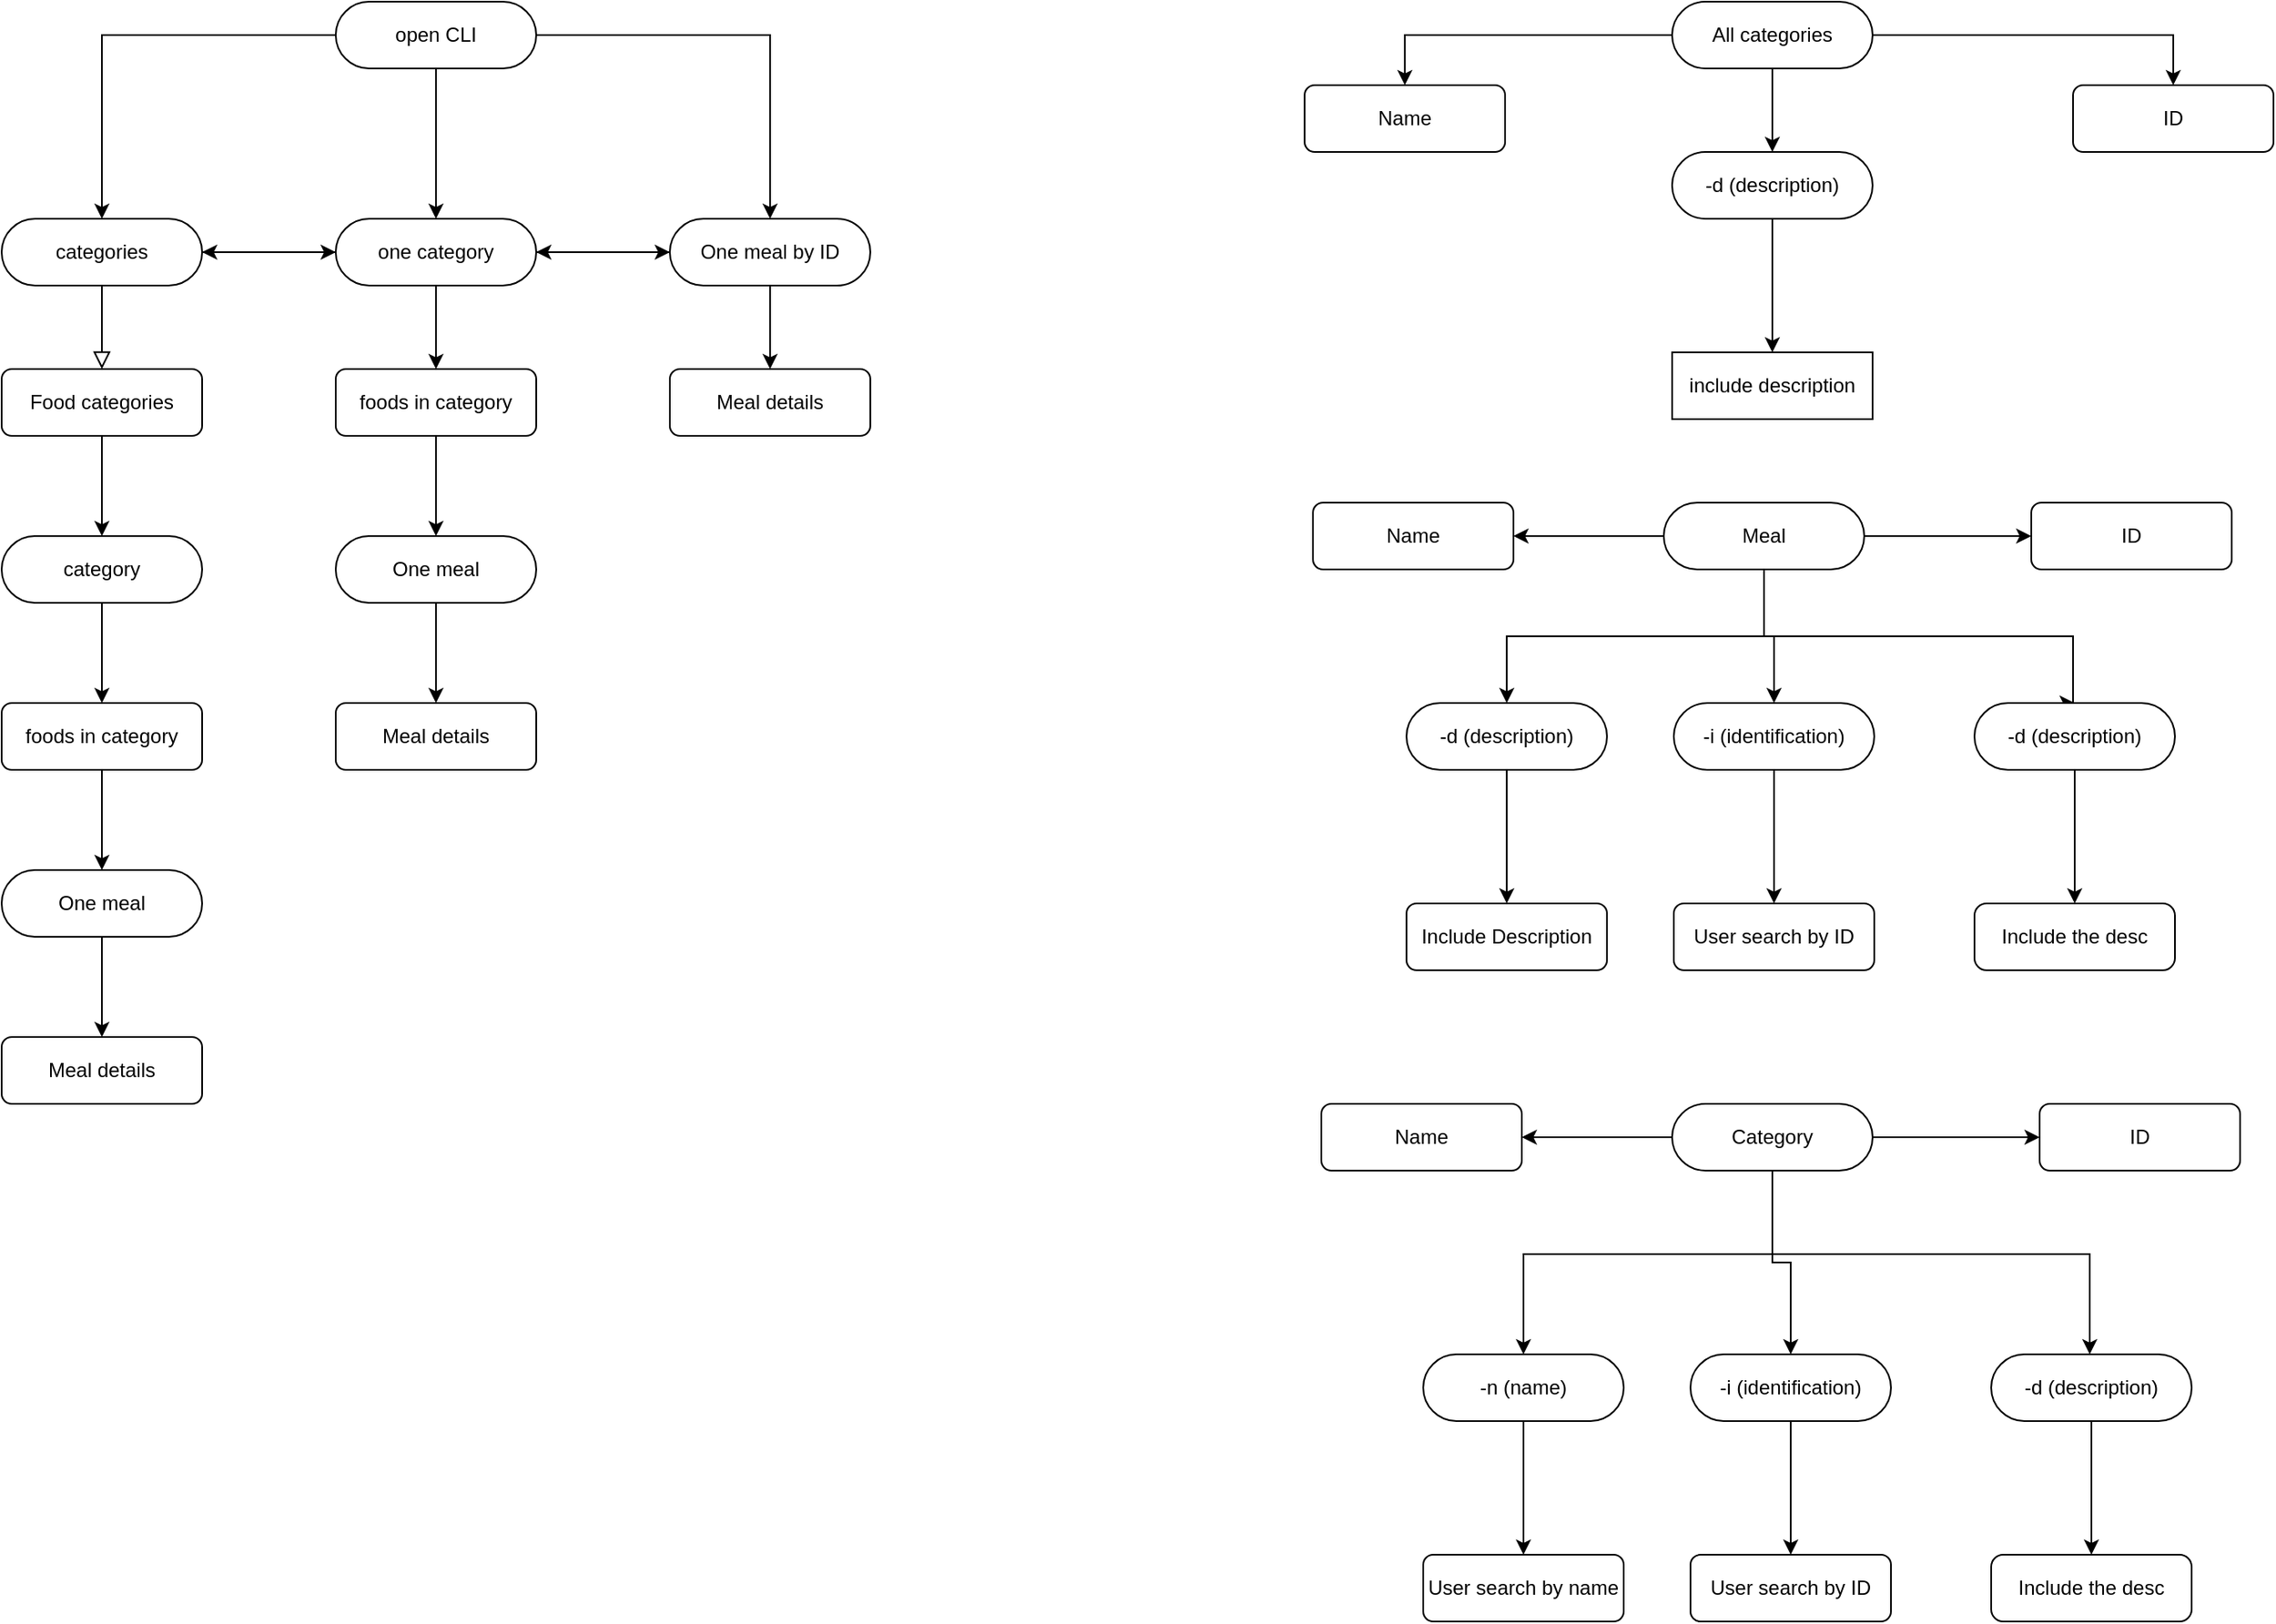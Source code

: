 <mxfile version="12.8.8" type="device"><diagram id="C5RBs43oDa-KdzZeNtuy" name="Page-1"><mxGraphModel dx="1650" dy="1027" grid="1" gridSize="10" guides="1" tooltips="1" connect="1" arrows="1" fold="1" page="1" pageScale="1" pageWidth="827" pageHeight="1169" math="0" shadow="0"><root><mxCell id="WIyWlLk6GJQsqaUBKTNV-0"/><mxCell id="WIyWlLk6GJQsqaUBKTNV-1" parent="WIyWlLk6GJQsqaUBKTNV-0"/><mxCell id="WIyWlLk6GJQsqaUBKTNV-2" value="" style="rounded=0;html=1;jettySize=auto;orthogonalLoop=1;fontSize=11;endArrow=block;endFill=0;endSize=8;strokeWidth=1;shadow=0;labelBackgroundColor=none;edgeStyle=orthogonalEdgeStyle;" parent="WIyWlLk6GJQsqaUBKTNV-1" source="WIyWlLk6GJQsqaUBKTNV-3" edge="1"><mxGeometry relative="1" as="geometry"><mxPoint x="220" y="260" as="targetPoint"/></mxGeometry></mxCell><mxCell id="izm1phtOsVyz-GxoChPe-9" value="" style="edgeStyle=orthogonalEdgeStyle;rounded=0;orthogonalLoop=1;jettySize=auto;html=1;" edge="1" parent="WIyWlLk6GJQsqaUBKTNV-1" source="WIyWlLk6GJQsqaUBKTNV-3" target="izm1phtOsVyz-GxoChPe-8"><mxGeometry relative="1" as="geometry"/></mxCell><mxCell id="WIyWlLk6GJQsqaUBKTNV-3" value="categories" style="rounded=1;whiteSpace=wrap;html=1;fontSize=12;glass=0;strokeWidth=1;shadow=0;arcSize=50;" parent="WIyWlLk6GJQsqaUBKTNV-1" vertex="1"><mxGeometry x="160" y="170" width="120" height="40" as="geometry"/></mxCell><mxCell id="izm1phtOsVyz-GxoChPe-15" style="edgeStyle=orthogonalEdgeStyle;rounded=0;orthogonalLoop=1;jettySize=auto;html=1;" edge="1" parent="WIyWlLk6GJQsqaUBKTNV-1" source="izm1phtOsVyz-GxoChPe-8" target="izm1phtOsVyz-GxoChPe-10"><mxGeometry relative="1" as="geometry"/></mxCell><mxCell id="izm1phtOsVyz-GxoChPe-21" style="edgeStyle=orthogonalEdgeStyle;rounded=0;orthogonalLoop=1;jettySize=auto;html=1;entryX=0;entryY=0.5;entryDx=0;entryDy=0;" edge="1" parent="WIyWlLk6GJQsqaUBKTNV-1" source="izm1phtOsVyz-GxoChPe-8" target="izm1phtOsVyz-GxoChPe-13"><mxGeometry relative="1" as="geometry"/></mxCell><mxCell id="izm1phtOsVyz-GxoChPe-23" style="edgeStyle=orthogonalEdgeStyle;rounded=0;orthogonalLoop=1;jettySize=auto;html=1;" edge="1" parent="WIyWlLk6GJQsqaUBKTNV-1" source="izm1phtOsVyz-GxoChPe-8" target="WIyWlLk6GJQsqaUBKTNV-3"><mxGeometry relative="1" as="geometry"/></mxCell><mxCell id="izm1phtOsVyz-GxoChPe-8" value="one category" style="rounded=1;whiteSpace=wrap;html=1;fontSize=12;glass=0;strokeWidth=1;shadow=0;arcSize=50;" vertex="1" parent="WIyWlLk6GJQsqaUBKTNV-1"><mxGeometry x="360" y="170" width="120" height="40" as="geometry"/></mxCell><mxCell id="izm1phtOsVyz-GxoChPe-1" style="edgeStyle=orthogonalEdgeStyle;rounded=0;orthogonalLoop=1;jettySize=auto;html=1;" edge="1" parent="WIyWlLk6GJQsqaUBKTNV-1" source="WIyWlLk6GJQsqaUBKTNV-11" target="izm1phtOsVyz-GxoChPe-0"><mxGeometry relative="1" as="geometry"/></mxCell><mxCell id="WIyWlLk6GJQsqaUBKTNV-11" value="Food categories" style="rounded=1;whiteSpace=wrap;html=1;fontSize=12;glass=0;strokeWidth=1;shadow=0;" parent="WIyWlLk6GJQsqaUBKTNV-1" vertex="1"><mxGeometry x="160" y="260" width="120" height="40" as="geometry"/></mxCell><mxCell id="izm1phtOsVyz-GxoChPe-3" style="edgeStyle=orthogonalEdgeStyle;rounded=0;orthogonalLoop=1;jettySize=auto;html=1;entryX=0.5;entryY=0;entryDx=0;entryDy=0;" edge="1" parent="WIyWlLk6GJQsqaUBKTNV-1" source="izm1phtOsVyz-GxoChPe-0" target="izm1phtOsVyz-GxoChPe-2"><mxGeometry relative="1" as="geometry"/></mxCell><mxCell id="izm1phtOsVyz-GxoChPe-0" value="category" style="rounded=1;whiteSpace=wrap;html=1;fontSize=12;glass=0;strokeWidth=1;shadow=0;arcSize=50;" vertex="1" parent="WIyWlLk6GJQsqaUBKTNV-1"><mxGeometry x="160" y="360" width="120" height="40" as="geometry"/></mxCell><mxCell id="izm1phtOsVyz-GxoChPe-6" style="edgeStyle=orthogonalEdgeStyle;rounded=0;orthogonalLoop=1;jettySize=auto;html=1;entryX=0.5;entryY=0;entryDx=0;entryDy=0;" edge="1" parent="WIyWlLk6GJQsqaUBKTNV-1" source="izm1phtOsVyz-GxoChPe-2" target="izm1phtOsVyz-GxoChPe-4"><mxGeometry relative="1" as="geometry"/></mxCell><mxCell id="izm1phtOsVyz-GxoChPe-2" value="foods in category" style="rounded=1;whiteSpace=wrap;html=1;fontSize=12;glass=0;strokeWidth=1;shadow=0;" vertex="1" parent="WIyWlLk6GJQsqaUBKTNV-1"><mxGeometry x="160" y="460" width="120" height="40" as="geometry"/></mxCell><mxCell id="izm1phtOsVyz-GxoChPe-7" style="edgeStyle=orthogonalEdgeStyle;rounded=0;orthogonalLoop=1;jettySize=auto;html=1;" edge="1" parent="WIyWlLk6GJQsqaUBKTNV-1" source="izm1phtOsVyz-GxoChPe-4" target="izm1phtOsVyz-GxoChPe-5"><mxGeometry relative="1" as="geometry"/></mxCell><mxCell id="izm1phtOsVyz-GxoChPe-4" value="One meal" style="rounded=1;whiteSpace=wrap;html=1;fontSize=12;glass=0;strokeWidth=1;shadow=0;arcSize=50;" vertex="1" parent="WIyWlLk6GJQsqaUBKTNV-1"><mxGeometry x="160" y="560" width="120" height="40" as="geometry"/></mxCell><mxCell id="izm1phtOsVyz-GxoChPe-5" value="Meal details" style="rounded=1;whiteSpace=wrap;html=1;fontSize=12;glass=0;strokeWidth=1;shadow=0;" vertex="1" parent="WIyWlLk6GJQsqaUBKTNV-1"><mxGeometry x="160" y="660" width="120" height="40" as="geometry"/></mxCell><mxCell id="izm1phtOsVyz-GxoChPe-17" style="edgeStyle=orthogonalEdgeStyle;rounded=0;orthogonalLoop=1;jettySize=auto;html=1;" edge="1" parent="WIyWlLk6GJQsqaUBKTNV-1" source="izm1phtOsVyz-GxoChPe-10" target="izm1phtOsVyz-GxoChPe-11"><mxGeometry relative="1" as="geometry"/></mxCell><mxCell id="izm1phtOsVyz-GxoChPe-10" value="foods in category" style="rounded=1;whiteSpace=wrap;html=1;fontSize=12;glass=0;strokeWidth=1;shadow=0;" vertex="1" parent="WIyWlLk6GJQsqaUBKTNV-1"><mxGeometry x="360" y="260" width="120" height="40" as="geometry"/></mxCell><mxCell id="izm1phtOsVyz-GxoChPe-19" style="edgeStyle=orthogonalEdgeStyle;rounded=0;orthogonalLoop=1;jettySize=auto;html=1;entryX=0.5;entryY=0;entryDx=0;entryDy=0;" edge="1" parent="WIyWlLk6GJQsqaUBKTNV-1" source="izm1phtOsVyz-GxoChPe-11" target="izm1phtOsVyz-GxoChPe-12"><mxGeometry relative="1" as="geometry"/></mxCell><mxCell id="izm1phtOsVyz-GxoChPe-11" value="One meal" style="rounded=1;whiteSpace=wrap;html=1;fontSize=12;glass=0;strokeWidth=1;shadow=0;arcSize=50;" vertex="1" parent="WIyWlLk6GJQsqaUBKTNV-1"><mxGeometry x="360" y="360" width="120" height="40" as="geometry"/></mxCell><mxCell id="izm1phtOsVyz-GxoChPe-12" value="Meal details" style="rounded=1;whiteSpace=wrap;html=1;fontSize=12;glass=0;strokeWidth=1;shadow=0;" vertex="1" parent="WIyWlLk6GJQsqaUBKTNV-1"><mxGeometry x="360" y="460" width="120" height="40" as="geometry"/></mxCell><mxCell id="izm1phtOsVyz-GxoChPe-20" style="edgeStyle=orthogonalEdgeStyle;rounded=0;orthogonalLoop=1;jettySize=auto;html=1;" edge="1" parent="WIyWlLk6GJQsqaUBKTNV-1" source="izm1phtOsVyz-GxoChPe-13" target="izm1phtOsVyz-GxoChPe-14"><mxGeometry relative="1" as="geometry"/></mxCell><mxCell id="izm1phtOsVyz-GxoChPe-22" style="edgeStyle=orthogonalEdgeStyle;rounded=0;orthogonalLoop=1;jettySize=auto;html=1;entryX=1;entryY=0.5;entryDx=0;entryDy=0;" edge="1" parent="WIyWlLk6GJQsqaUBKTNV-1" source="izm1phtOsVyz-GxoChPe-13" target="izm1phtOsVyz-GxoChPe-8"><mxGeometry relative="1" as="geometry"/></mxCell><mxCell id="izm1phtOsVyz-GxoChPe-13" value="One meal by ID" style="rounded=1;whiteSpace=wrap;html=1;fontSize=12;glass=0;strokeWidth=1;shadow=0;arcSize=50;" vertex="1" parent="WIyWlLk6GJQsqaUBKTNV-1"><mxGeometry x="560" y="170" width="120" height="40" as="geometry"/></mxCell><mxCell id="izm1phtOsVyz-GxoChPe-14" value="Meal details" style="rounded=1;whiteSpace=wrap;html=1;fontSize=12;glass=0;strokeWidth=1;shadow=0;" vertex="1" parent="WIyWlLk6GJQsqaUBKTNV-1"><mxGeometry x="560" y="260" width="120" height="40" as="geometry"/></mxCell><mxCell id="izm1phtOsVyz-GxoChPe-25" style="edgeStyle=orthogonalEdgeStyle;rounded=0;orthogonalLoop=1;jettySize=auto;html=1;" edge="1" parent="WIyWlLk6GJQsqaUBKTNV-1" source="izm1phtOsVyz-GxoChPe-24" target="izm1phtOsVyz-GxoChPe-8"><mxGeometry relative="1" as="geometry"/></mxCell><mxCell id="izm1phtOsVyz-GxoChPe-26" style="edgeStyle=orthogonalEdgeStyle;rounded=0;orthogonalLoop=1;jettySize=auto;html=1;" edge="1" parent="WIyWlLk6GJQsqaUBKTNV-1" source="izm1phtOsVyz-GxoChPe-24" target="izm1phtOsVyz-GxoChPe-13"><mxGeometry relative="1" as="geometry"/></mxCell><mxCell id="izm1phtOsVyz-GxoChPe-27" style="edgeStyle=orthogonalEdgeStyle;rounded=0;orthogonalLoop=1;jettySize=auto;html=1;entryX=0.5;entryY=0;entryDx=0;entryDy=0;" edge="1" parent="WIyWlLk6GJQsqaUBKTNV-1" source="izm1phtOsVyz-GxoChPe-24" target="WIyWlLk6GJQsqaUBKTNV-3"><mxGeometry relative="1" as="geometry"/></mxCell><mxCell id="izm1phtOsVyz-GxoChPe-24" value="open CLI" style="rounded=1;whiteSpace=wrap;html=1;fontSize=12;glass=0;strokeWidth=1;shadow=0;arcSize=50;" vertex="1" parent="WIyWlLk6GJQsqaUBKTNV-1"><mxGeometry x="360" y="40" width="120" height="40" as="geometry"/></mxCell><mxCell id="izm1phtOsVyz-GxoChPe-31" value="" style="edgeStyle=orthogonalEdgeStyle;rounded=0;orthogonalLoop=1;jettySize=auto;html=1;" edge="1" parent="WIyWlLk6GJQsqaUBKTNV-1" source="izm1phtOsVyz-GxoChPe-28" target="izm1phtOsVyz-GxoChPe-30"><mxGeometry relative="1" as="geometry"/></mxCell><mxCell id="izm1phtOsVyz-GxoChPe-38" value="" style="edgeStyle=orthogonalEdgeStyle;rounded=0;orthogonalLoop=1;jettySize=auto;html=1;" edge="1" parent="WIyWlLk6GJQsqaUBKTNV-1" source="izm1phtOsVyz-GxoChPe-28" target="izm1phtOsVyz-GxoChPe-37"><mxGeometry relative="1" as="geometry"/></mxCell><mxCell id="izm1phtOsVyz-GxoChPe-40" value="" style="edgeStyle=orthogonalEdgeStyle;rounded=0;orthogonalLoop=1;jettySize=auto;html=1;" edge="1" parent="WIyWlLk6GJQsqaUBKTNV-1" source="izm1phtOsVyz-GxoChPe-28" target="izm1phtOsVyz-GxoChPe-39"><mxGeometry relative="1" as="geometry"/></mxCell><mxCell id="izm1phtOsVyz-GxoChPe-28" value="All categories" style="rounded=1;whiteSpace=wrap;html=1;fontSize=12;glass=0;strokeWidth=1;shadow=0;arcSize=50;" vertex="1" parent="WIyWlLk6GJQsqaUBKTNV-1"><mxGeometry x="1160" y="40" width="120" height="40" as="geometry"/></mxCell><mxCell id="izm1phtOsVyz-GxoChPe-39" value="Name" style="rounded=1;whiteSpace=wrap;html=1;fontSize=12;glass=0;strokeWidth=1;shadow=0;" vertex="1" parent="WIyWlLk6GJQsqaUBKTNV-1"><mxGeometry x="940" y="90" width="120" height="40" as="geometry"/></mxCell><mxCell id="izm1phtOsVyz-GxoChPe-37" value="ID" style="rounded=1;whiteSpace=wrap;html=1;fontSize=12;glass=0;strokeWidth=1;shadow=0;" vertex="1" parent="WIyWlLk6GJQsqaUBKTNV-1"><mxGeometry x="1400" y="90" width="120" height="40" as="geometry"/></mxCell><mxCell id="izm1phtOsVyz-GxoChPe-36" value="" style="edgeStyle=orthogonalEdgeStyle;rounded=0;orthogonalLoop=1;jettySize=auto;html=1;" edge="1" parent="WIyWlLk6GJQsqaUBKTNV-1" source="izm1phtOsVyz-GxoChPe-30" target="izm1phtOsVyz-GxoChPe-35"><mxGeometry relative="1" as="geometry"/></mxCell><mxCell id="izm1phtOsVyz-GxoChPe-30" value="-d (description)" style="rounded=1;whiteSpace=wrap;html=1;fontSize=12;glass=0;strokeWidth=1;shadow=0;arcSize=50;" vertex="1" parent="WIyWlLk6GJQsqaUBKTNV-1"><mxGeometry x="1160" y="130" width="120" height="40" as="geometry"/></mxCell><mxCell id="izm1phtOsVyz-GxoChPe-35" value="include description" style="rounded=1;whiteSpace=wrap;html=1;fontSize=12;glass=0;strokeWidth=1;shadow=0;arcSize=0;" vertex="1" parent="WIyWlLk6GJQsqaUBKTNV-1"><mxGeometry x="1160" y="250" width="120" height="40" as="geometry"/></mxCell><mxCell id="izm1phtOsVyz-GxoChPe-43" value="" style="edgeStyle=orthogonalEdgeStyle;rounded=0;orthogonalLoop=1;jettySize=auto;html=1;" edge="1" parent="WIyWlLk6GJQsqaUBKTNV-1" source="izm1phtOsVyz-GxoChPe-34" target="izm1phtOsVyz-GxoChPe-42"><mxGeometry relative="1" as="geometry"/></mxCell><mxCell id="izm1phtOsVyz-GxoChPe-45" value="" style="edgeStyle=orthogonalEdgeStyle;rounded=0;orthogonalLoop=1;jettySize=auto;html=1;" edge="1" parent="WIyWlLk6GJQsqaUBKTNV-1" source="izm1phtOsVyz-GxoChPe-34" target="izm1phtOsVyz-GxoChPe-44"><mxGeometry relative="1" as="geometry"/></mxCell><mxCell id="izm1phtOsVyz-GxoChPe-47" value="" style="edgeStyle=orthogonalEdgeStyle;rounded=0;orthogonalLoop=1;jettySize=auto;html=1;" edge="1" parent="WIyWlLk6GJQsqaUBKTNV-1" source="izm1phtOsVyz-GxoChPe-34" target="izm1phtOsVyz-GxoChPe-46"><mxGeometry relative="1" as="geometry"><Array as="points"><mxPoint x="1215" y="420"/><mxPoint x="1061" y="420"/></Array></mxGeometry></mxCell><mxCell id="izm1phtOsVyz-GxoChPe-52" style="edgeStyle=orthogonalEdgeStyle;rounded=0;orthogonalLoop=1;jettySize=auto;html=1;" edge="1" parent="WIyWlLk6GJQsqaUBKTNV-1" source="izm1phtOsVyz-GxoChPe-34" target="izm1phtOsVyz-GxoChPe-51"><mxGeometry relative="1" as="geometry"/></mxCell><mxCell id="izm1phtOsVyz-GxoChPe-77" style="edgeStyle=orthogonalEdgeStyle;rounded=0;orthogonalLoop=1;jettySize=auto;html=1;entryX=0.5;entryY=0;entryDx=0;entryDy=0;" edge="1" parent="WIyWlLk6GJQsqaUBKTNV-1" source="izm1phtOsVyz-GxoChPe-34" target="izm1phtOsVyz-GxoChPe-78"><mxGeometry relative="1" as="geometry"><mxPoint x="1435" y="460" as="targetPoint"/><Array as="points"><mxPoint x="1215" y="420"/><mxPoint x="1400" y="420"/></Array></mxGeometry></mxCell><mxCell id="izm1phtOsVyz-GxoChPe-34" value="Meal" style="rounded=1;whiteSpace=wrap;html=1;fontSize=12;glass=0;strokeWidth=1;shadow=0;arcSize=50;" vertex="1" parent="WIyWlLk6GJQsqaUBKTNV-1"><mxGeometry x="1155" y="340" width="120" height="40" as="geometry"/></mxCell><mxCell id="izm1phtOsVyz-GxoChPe-49" value="" style="edgeStyle=orthogonalEdgeStyle;rounded=0;orthogonalLoop=1;jettySize=auto;html=1;" edge="1" parent="WIyWlLk6GJQsqaUBKTNV-1" source="izm1phtOsVyz-GxoChPe-46" target="izm1phtOsVyz-GxoChPe-48"><mxGeometry relative="1" as="geometry"/></mxCell><mxCell id="izm1phtOsVyz-GxoChPe-46" value="-d (description)" style="rounded=1;whiteSpace=wrap;html=1;fontSize=12;glass=0;strokeWidth=1;shadow=0;arcSize=50;" vertex="1" parent="WIyWlLk6GJQsqaUBKTNV-1"><mxGeometry x="1001" y="460" width="120" height="40" as="geometry"/></mxCell><mxCell id="izm1phtOsVyz-GxoChPe-48" value="Include Description" style="rounded=1;whiteSpace=wrap;html=1;fontSize=12;glass=0;strokeWidth=1;shadow=0;" vertex="1" parent="WIyWlLk6GJQsqaUBKTNV-1"><mxGeometry x="1001" y="580" width="120" height="40" as="geometry"/></mxCell><mxCell id="izm1phtOsVyz-GxoChPe-44" value="ID" style="rounded=1;whiteSpace=wrap;html=1;fontSize=12;glass=0;strokeWidth=1;shadow=0;" vertex="1" parent="WIyWlLk6GJQsqaUBKTNV-1"><mxGeometry x="1375" y="340" width="120" height="40" as="geometry"/></mxCell><mxCell id="izm1phtOsVyz-GxoChPe-42" value="Name" style="rounded=1;whiteSpace=wrap;html=1;fontSize=12;glass=0;strokeWidth=1;shadow=0;" vertex="1" parent="WIyWlLk6GJQsqaUBKTNV-1"><mxGeometry x="945" y="340" width="120" height="40" as="geometry"/></mxCell><mxCell id="izm1phtOsVyz-GxoChPe-54" value="" style="edgeStyle=orthogonalEdgeStyle;rounded=0;orthogonalLoop=1;jettySize=auto;html=1;" edge="1" parent="WIyWlLk6GJQsqaUBKTNV-1" source="izm1phtOsVyz-GxoChPe-51"><mxGeometry relative="1" as="geometry"><mxPoint x="1221" y="580" as="targetPoint"/></mxGeometry></mxCell><mxCell id="izm1phtOsVyz-GxoChPe-51" value="-i (identification)" style="rounded=1;whiteSpace=wrap;html=1;fontSize=12;glass=0;strokeWidth=1;shadow=0;arcSize=50;" vertex="1" parent="WIyWlLk6GJQsqaUBKTNV-1"><mxGeometry x="1161" y="460" width="120" height="40" as="geometry"/></mxCell><mxCell id="izm1phtOsVyz-GxoChPe-55" value="User search by ID" style="rounded=1;whiteSpace=wrap;html=1;fontSize=12;glass=0;strokeWidth=1;shadow=0;" vertex="1" parent="WIyWlLk6GJQsqaUBKTNV-1"><mxGeometry x="1161" y="580" width="120" height="40" as="geometry"/></mxCell><mxCell id="izm1phtOsVyz-GxoChPe-58" value="" style="edgeStyle=orthogonalEdgeStyle;rounded=0;orthogonalLoop=1;jettySize=auto;html=1;" edge="1" parent="WIyWlLk6GJQsqaUBKTNV-1" source="izm1phtOsVyz-GxoChPe-56" target="izm1phtOsVyz-GxoChPe-57"><mxGeometry relative="1" as="geometry"/></mxCell><mxCell id="izm1phtOsVyz-GxoChPe-60" value="" style="edgeStyle=orthogonalEdgeStyle;rounded=0;orthogonalLoop=1;jettySize=auto;html=1;" edge="1" parent="WIyWlLk6GJQsqaUBKTNV-1" source="izm1phtOsVyz-GxoChPe-56" target="izm1phtOsVyz-GxoChPe-59"><mxGeometry relative="1" as="geometry"/></mxCell><mxCell id="izm1phtOsVyz-GxoChPe-62" value="" style="edgeStyle=orthogonalEdgeStyle;rounded=0;orthogonalLoop=1;jettySize=auto;html=1;" edge="1" parent="WIyWlLk6GJQsqaUBKTNV-1" source="izm1phtOsVyz-GxoChPe-56" target="izm1phtOsVyz-GxoChPe-61"><mxGeometry relative="1" as="geometry"><Array as="points"><mxPoint x="1220" y="790"/><mxPoint x="1071" y="790"/></Array></mxGeometry></mxCell><mxCell id="izm1phtOsVyz-GxoChPe-66" style="edgeStyle=orthogonalEdgeStyle;rounded=0;orthogonalLoop=1;jettySize=auto;html=1;entryX=0.5;entryY=0;entryDx=0;entryDy=0;" edge="1" parent="WIyWlLk6GJQsqaUBKTNV-1" source="izm1phtOsVyz-GxoChPe-56" target="izm1phtOsVyz-GxoChPe-65"><mxGeometry relative="1" as="geometry"/></mxCell><mxCell id="izm1phtOsVyz-GxoChPe-73" style="edgeStyle=orthogonalEdgeStyle;rounded=0;orthogonalLoop=1;jettySize=auto;html=1;" edge="1" parent="WIyWlLk6GJQsqaUBKTNV-1" source="izm1phtOsVyz-GxoChPe-56" target="izm1phtOsVyz-GxoChPe-71"><mxGeometry relative="1" as="geometry"><Array as="points"><mxPoint x="1220" y="790"/><mxPoint x="1410" y="790"/></Array></mxGeometry></mxCell><mxCell id="izm1phtOsVyz-GxoChPe-56" value="Category" style="rounded=1;whiteSpace=wrap;html=1;fontSize=12;glass=0;strokeWidth=1;shadow=0;arcSize=50;" vertex="1" parent="WIyWlLk6GJQsqaUBKTNV-1"><mxGeometry x="1160" y="700" width="120" height="40" as="geometry"/></mxCell><mxCell id="izm1phtOsVyz-GxoChPe-68" value="" style="edgeStyle=orthogonalEdgeStyle;rounded=0;orthogonalLoop=1;jettySize=auto;html=1;" edge="1" parent="WIyWlLk6GJQsqaUBKTNV-1" source="izm1phtOsVyz-GxoChPe-61" target="izm1phtOsVyz-GxoChPe-67"><mxGeometry relative="1" as="geometry"/></mxCell><mxCell id="izm1phtOsVyz-GxoChPe-61" value="-n (name)" style="rounded=1;whiteSpace=wrap;html=1;fontSize=12;glass=0;strokeWidth=1;shadow=0;arcSize=50;" vertex="1" parent="WIyWlLk6GJQsqaUBKTNV-1"><mxGeometry x="1011" y="850" width="120" height="40" as="geometry"/></mxCell><mxCell id="izm1phtOsVyz-GxoChPe-67" value="User search by name" style="rounded=1;whiteSpace=wrap;html=1;fontSize=12;glass=0;strokeWidth=1;shadow=0;" vertex="1" parent="WIyWlLk6GJQsqaUBKTNV-1"><mxGeometry x="1011" y="970" width="120" height="40" as="geometry"/></mxCell><mxCell id="izm1phtOsVyz-GxoChPe-59" value="ID" style="rounded=1;whiteSpace=wrap;html=1;fontSize=12;glass=0;strokeWidth=1;shadow=0;" vertex="1" parent="WIyWlLk6GJQsqaUBKTNV-1"><mxGeometry x="1380" y="700" width="120" height="40" as="geometry"/></mxCell><mxCell id="izm1phtOsVyz-GxoChPe-57" value="Name" style="rounded=1;whiteSpace=wrap;html=1;fontSize=12;glass=0;strokeWidth=1;shadow=0;" vertex="1" parent="WIyWlLk6GJQsqaUBKTNV-1"><mxGeometry x="950" y="700" width="120" height="40" as="geometry"/></mxCell><mxCell id="izm1phtOsVyz-GxoChPe-70" value="" style="edgeStyle=orthogonalEdgeStyle;rounded=0;orthogonalLoop=1;jettySize=auto;html=1;" edge="1" parent="WIyWlLk6GJQsqaUBKTNV-1" source="izm1phtOsVyz-GxoChPe-65" target="izm1phtOsVyz-GxoChPe-69"><mxGeometry relative="1" as="geometry"/></mxCell><mxCell id="izm1phtOsVyz-GxoChPe-65" value="-i (identification)" style="rounded=1;whiteSpace=wrap;html=1;fontSize=12;glass=0;strokeWidth=1;shadow=0;arcSize=50;" vertex="1" parent="WIyWlLk6GJQsqaUBKTNV-1"><mxGeometry x="1171" y="850" width="120" height="40" as="geometry"/></mxCell><mxCell id="izm1phtOsVyz-GxoChPe-75" value="" style="edgeStyle=orthogonalEdgeStyle;rounded=0;orthogonalLoop=1;jettySize=auto;html=1;" edge="1" parent="WIyWlLk6GJQsqaUBKTNV-1" source="izm1phtOsVyz-GxoChPe-71" target="izm1phtOsVyz-GxoChPe-74"><mxGeometry relative="1" as="geometry"/></mxCell><mxCell id="izm1phtOsVyz-GxoChPe-71" value="-d (description)" style="rounded=1;whiteSpace=wrap;html=1;fontSize=12;glass=0;strokeWidth=1;shadow=0;arcSize=50;" vertex="1" parent="WIyWlLk6GJQsqaUBKTNV-1"><mxGeometry x="1351" y="850" width="120" height="40" as="geometry"/></mxCell><mxCell id="izm1phtOsVyz-GxoChPe-74" value="Include the desc" style="rounded=1;whiteSpace=wrap;html=1;fontSize=12;glass=0;strokeWidth=1;shadow=0;arcSize=18;" vertex="1" parent="WIyWlLk6GJQsqaUBKTNV-1"><mxGeometry x="1351" y="970" width="120" height="40" as="geometry"/></mxCell><mxCell id="izm1phtOsVyz-GxoChPe-69" value="User search by ID" style="rounded=1;whiteSpace=wrap;html=1;fontSize=12;glass=0;strokeWidth=1;shadow=0;" vertex="1" parent="WIyWlLk6GJQsqaUBKTNV-1"><mxGeometry x="1171" y="970" width="120" height="40" as="geometry"/></mxCell><mxCell id="izm1phtOsVyz-GxoChPe-80" style="edgeStyle=orthogonalEdgeStyle;rounded=0;orthogonalLoop=1;jettySize=auto;html=1;" edge="1" parent="WIyWlLk6GJQsqaUBKTNV-1" source="izm1phtOsVyz-GxoChPe-78" target="izm1phtOsVyz-GxoChPe-79"><mxGeometry relative="1" as="geometry"/></mxCell><mxCell id="izm1phtOsVyz-GxoChPe-78" value="-d (description)" style="rounded=1;whiteSpace=wrap;html=1;fontSize=12;glass=0;strokeWidth=1;shadow=0;arcSize=50;" vertex="1" parent="WIyWlLk6GJQsqaUBKTNV-1"><mxGeometry x="1341" y="460" width="120" height="40" as="geometry"/></mxCell><mxCell id="izm1phtOsVyz-GxoChPe-79" value="Include the desc" style="rounded=1;whiteSpace=wrap;html=1;fontSize=12;glass=0;strokeWidth=1;shadow=0;arcSize=18;" vertex="1" parent="WIyWlLk6GJQsqaUBKTNV-1"><mxGeometry x="1341" y="580" width="120" height="40" as="geometry"/></mxCell></root></mxGraphModel></diagram></mxfile>